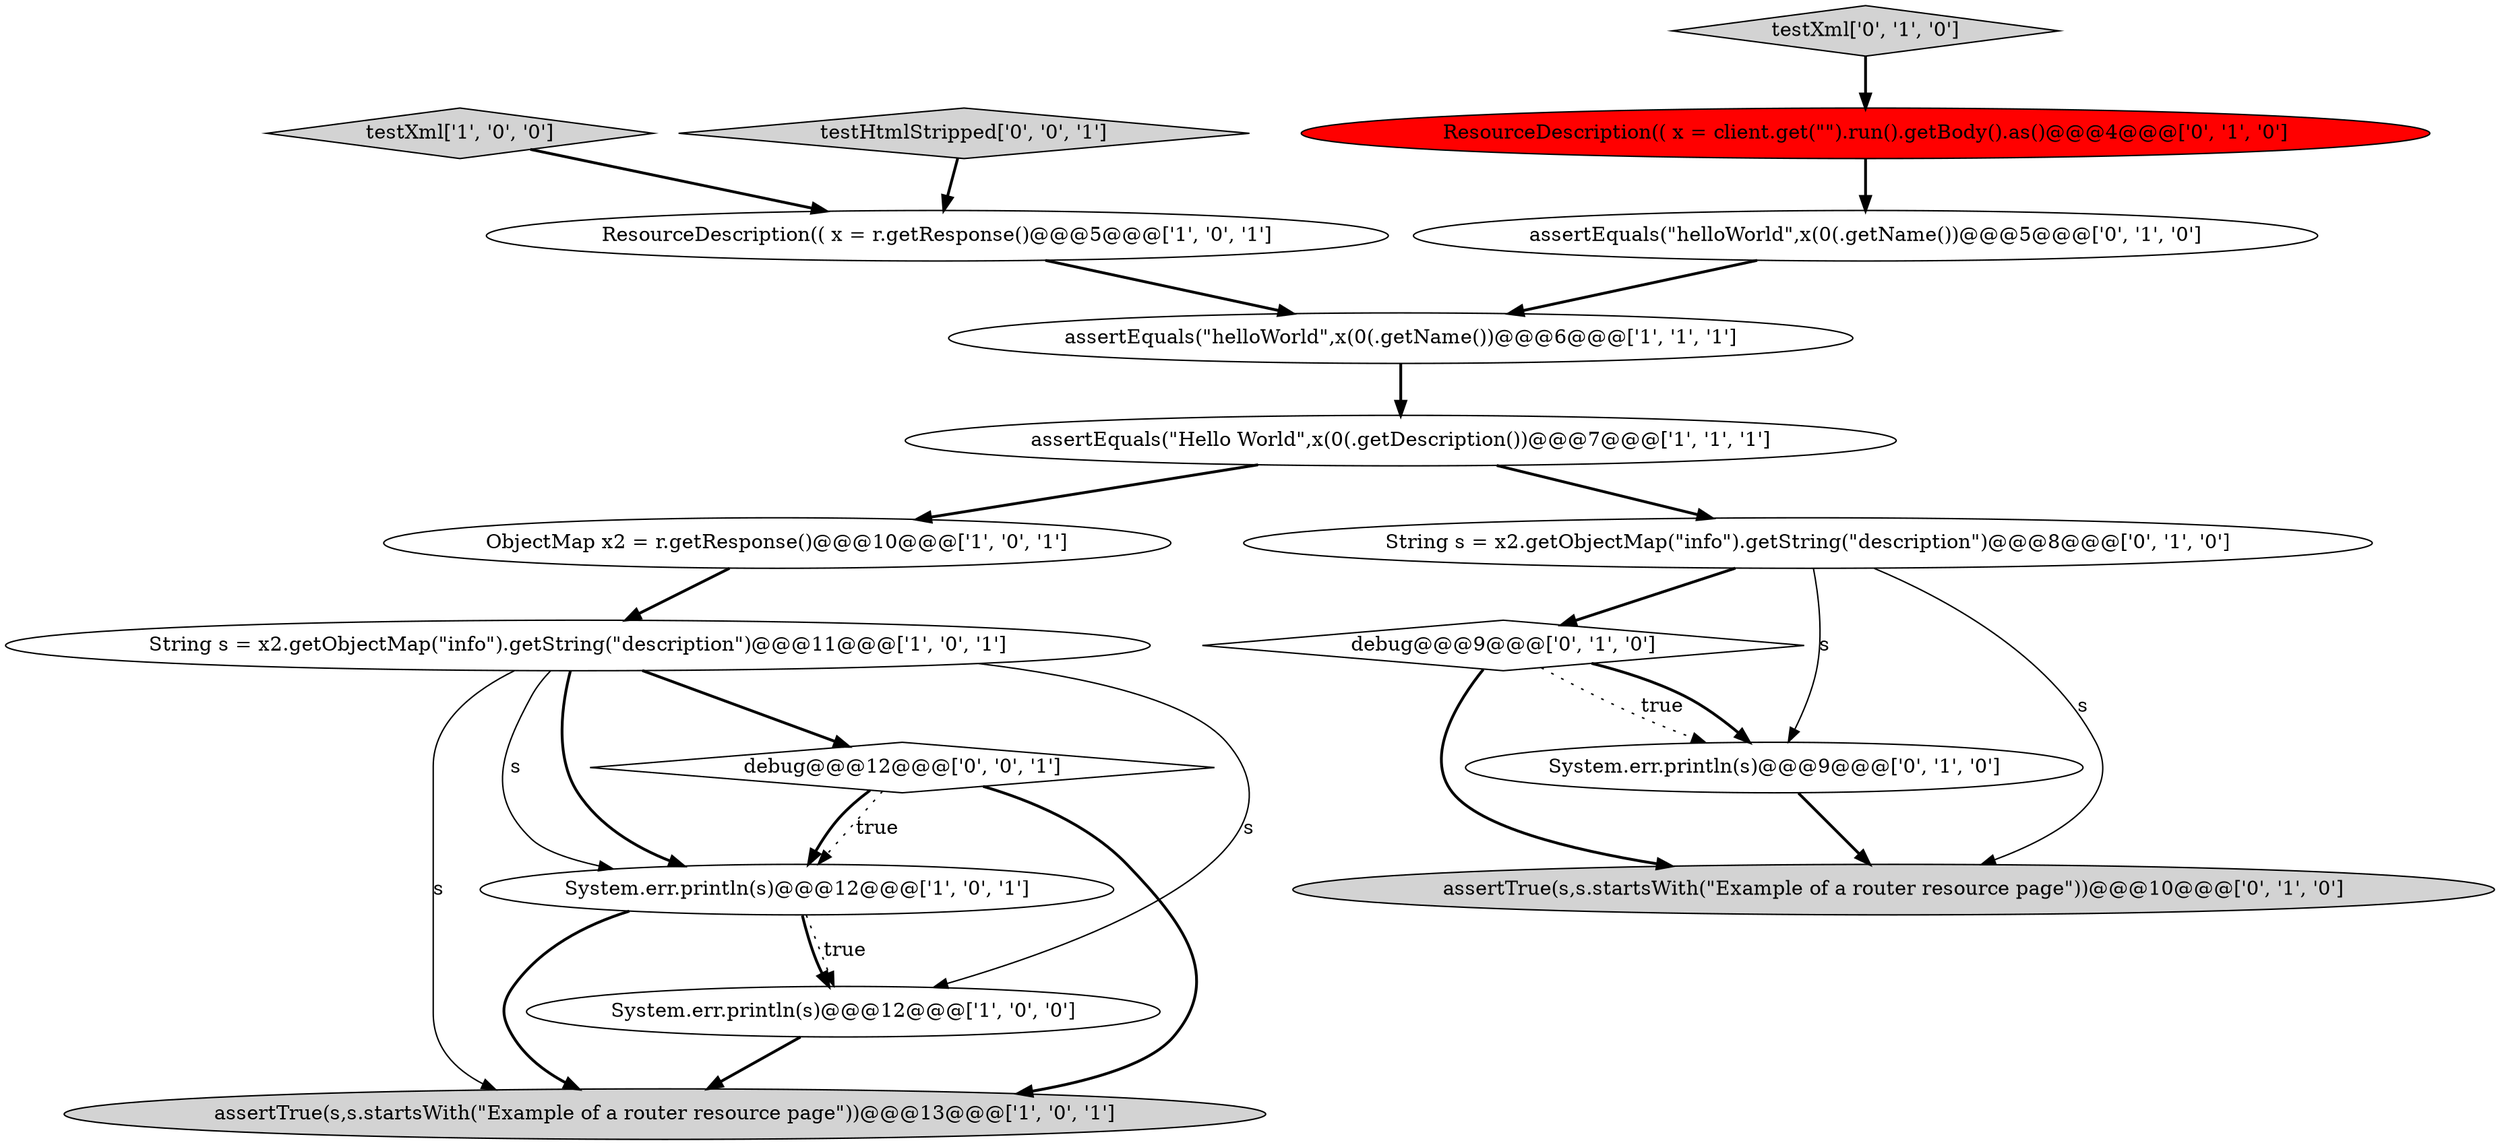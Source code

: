 digraph {
7 [style = filled, label = "ResourceDescription(( x = r.getResponse()@@@5@@@['1', '0', '1']", fillcolor = white, shape = ellipse image = "AAA0AAABBB1BBB"];
2 [style = filled, label = "ObjectMap x2 = r.getResponse()@@@10@@@['1', '0', '1']", fillcolor = white, shape = ellipse image = "AAA0AAABBB1BBB"];
3 [style = filled, label = "String s = x2.getObjectMap(\"info\").getString(\"description\")@@@11@@@['1', '0', '1']", fillcolor = white, shape = ellipse image = "AAA0AAABBB1BBB"];
6 [style = filled, label = "assertTrue(s,s.startsWith(\"Example of a router resource page\"))@@@13@@@['1', '0', '1']", fillcolor = lightgray, shape = ellipse image = "AAA0AAABBB1BBB"];
11 [style = filled, label = "assertTrue(s,s.startsWith(\"Example of a router resource page\"))@@@10@@@['0', '1', '0']", fillcolor = lightgray, shape = ellipse image = "AAA0AAABBB2BBB"];
4 [style = filled, label = "System.err.println(s)@@@12@@@['1', '0', '1']", fillcolor = white, shape = ellipse image = "AAA0AAABBB1BBB"];
0 [style = filled, label = "testXml['1', '0', '0']", fillcolor = lightgray, shape = diamond image = "AAA0AAABBB1BBB"];
13 [style = filled, label = "ResourceDescription(( x = client.get(\"\").run().getBody().as()@@@4@@@['0', '1', '0']", fillcolor = red, shape = ellipse image = "AAA1AAABBB2BBB"];
10 [style = filled, label = "assertEquals(\"helloWorld\",x(0(.getName())@@@5@@@['0', '1', '0']", fillcolor = white, shape = ellipse image = "AAA0AAABBB2BBB"];
8 [style = filled, label = "assertEquals(\"helloWorld\",x(0(.getName())@@@6@@@['1', '1', '1']", fillcolor = white, shape = ellipse image = "AAA0AAABBB1BBB"];
12 [style = filled, label = "String s = x2.getObjectMap(\"info\").getString(\"description\")@@@8@@@['0', '1', '0']", fillcolor = white, shape = ellipse image = "AAA0AAABBB2BBB"];
16 [style = filled, label = "debug@@@12@@@['0', '0', '1']", fillcolor = white, shape = diamond image = "AAA0AAABBB3BBB"];
17 [style = filled, label = "testHtmlStripped['0', '0', '1']", fillcolor = lightgray, shape = diamond image = "AAA0AAABBB3BBB"];
14 [style = filled, label = "debug@@@9@@@['0', '1', '0']", fillcolor = white, shape = diamond image = "AAA0AAABBB2BBB"];
5 [style = filled, label = "assertEquals(\"Hello World\",x(0(.getDescription())@@@7@@@['1', '1', '1']", fillcolor = white, shape = ellipse image = "AAA0AAABBB1BBB"];
15 [style = filled, label = "System.err.println(s)@@@9@@@['0', '1', '0']", fillcolor = white, shape = ellipse image = "AAA0AAABBB2BBB"];
9 [style = filled, label = "testXml['0', '1', '0']", fillcolor = lightgray, shape = diamond image = "AAA0AAABBB2BBB"];
1 [style = filled, label = "System.err.println(s)@@@12@@@['1', '0', '0']", fillcolor = white, shape = ellipse image = "AAA0AAABBB1BBB"];
13->10 [style = bold, label=""];
3->6 [style = solid, label="s"];
4->1 [style = dotted, label="true"];
4->6 [style = bold, label=""];
3->4 [style = solid, label="s"];
16->6 [style = bold, label=""];
2->3 [style = bold, label=""];
3->16 [style = bold, label=""];
7->8 [style = bold, label=""];
16->4 [style = dotted, label="true"];
3->4 [style = bold, label=""];
0->7 [style = bold, label=""];
17->7 [style = bold, label=""];
14->15 [style = dotted, label="true"];
5->2 [style = bold, label=""];
1->6 [style = bold, label=""];
3->1 [style = solid, label="s"];
15->11 [style = bold, label=""];
8->5 [style = bold, label=""];
10->8 [style = bold, label=""];
5->12 [style = bold, label=""];
12->14 [style = bold, label=""];
12->11 [style = solid, label="s"];
14->15 [style = bold, label=""];
4->1 [style = bold, label=""];
16->4 [style = bold, label=""];
12->15 [style = solid, label="s"];
14->11 [style = bold, label=""];
9->13 [style = bold, label=""];
}
